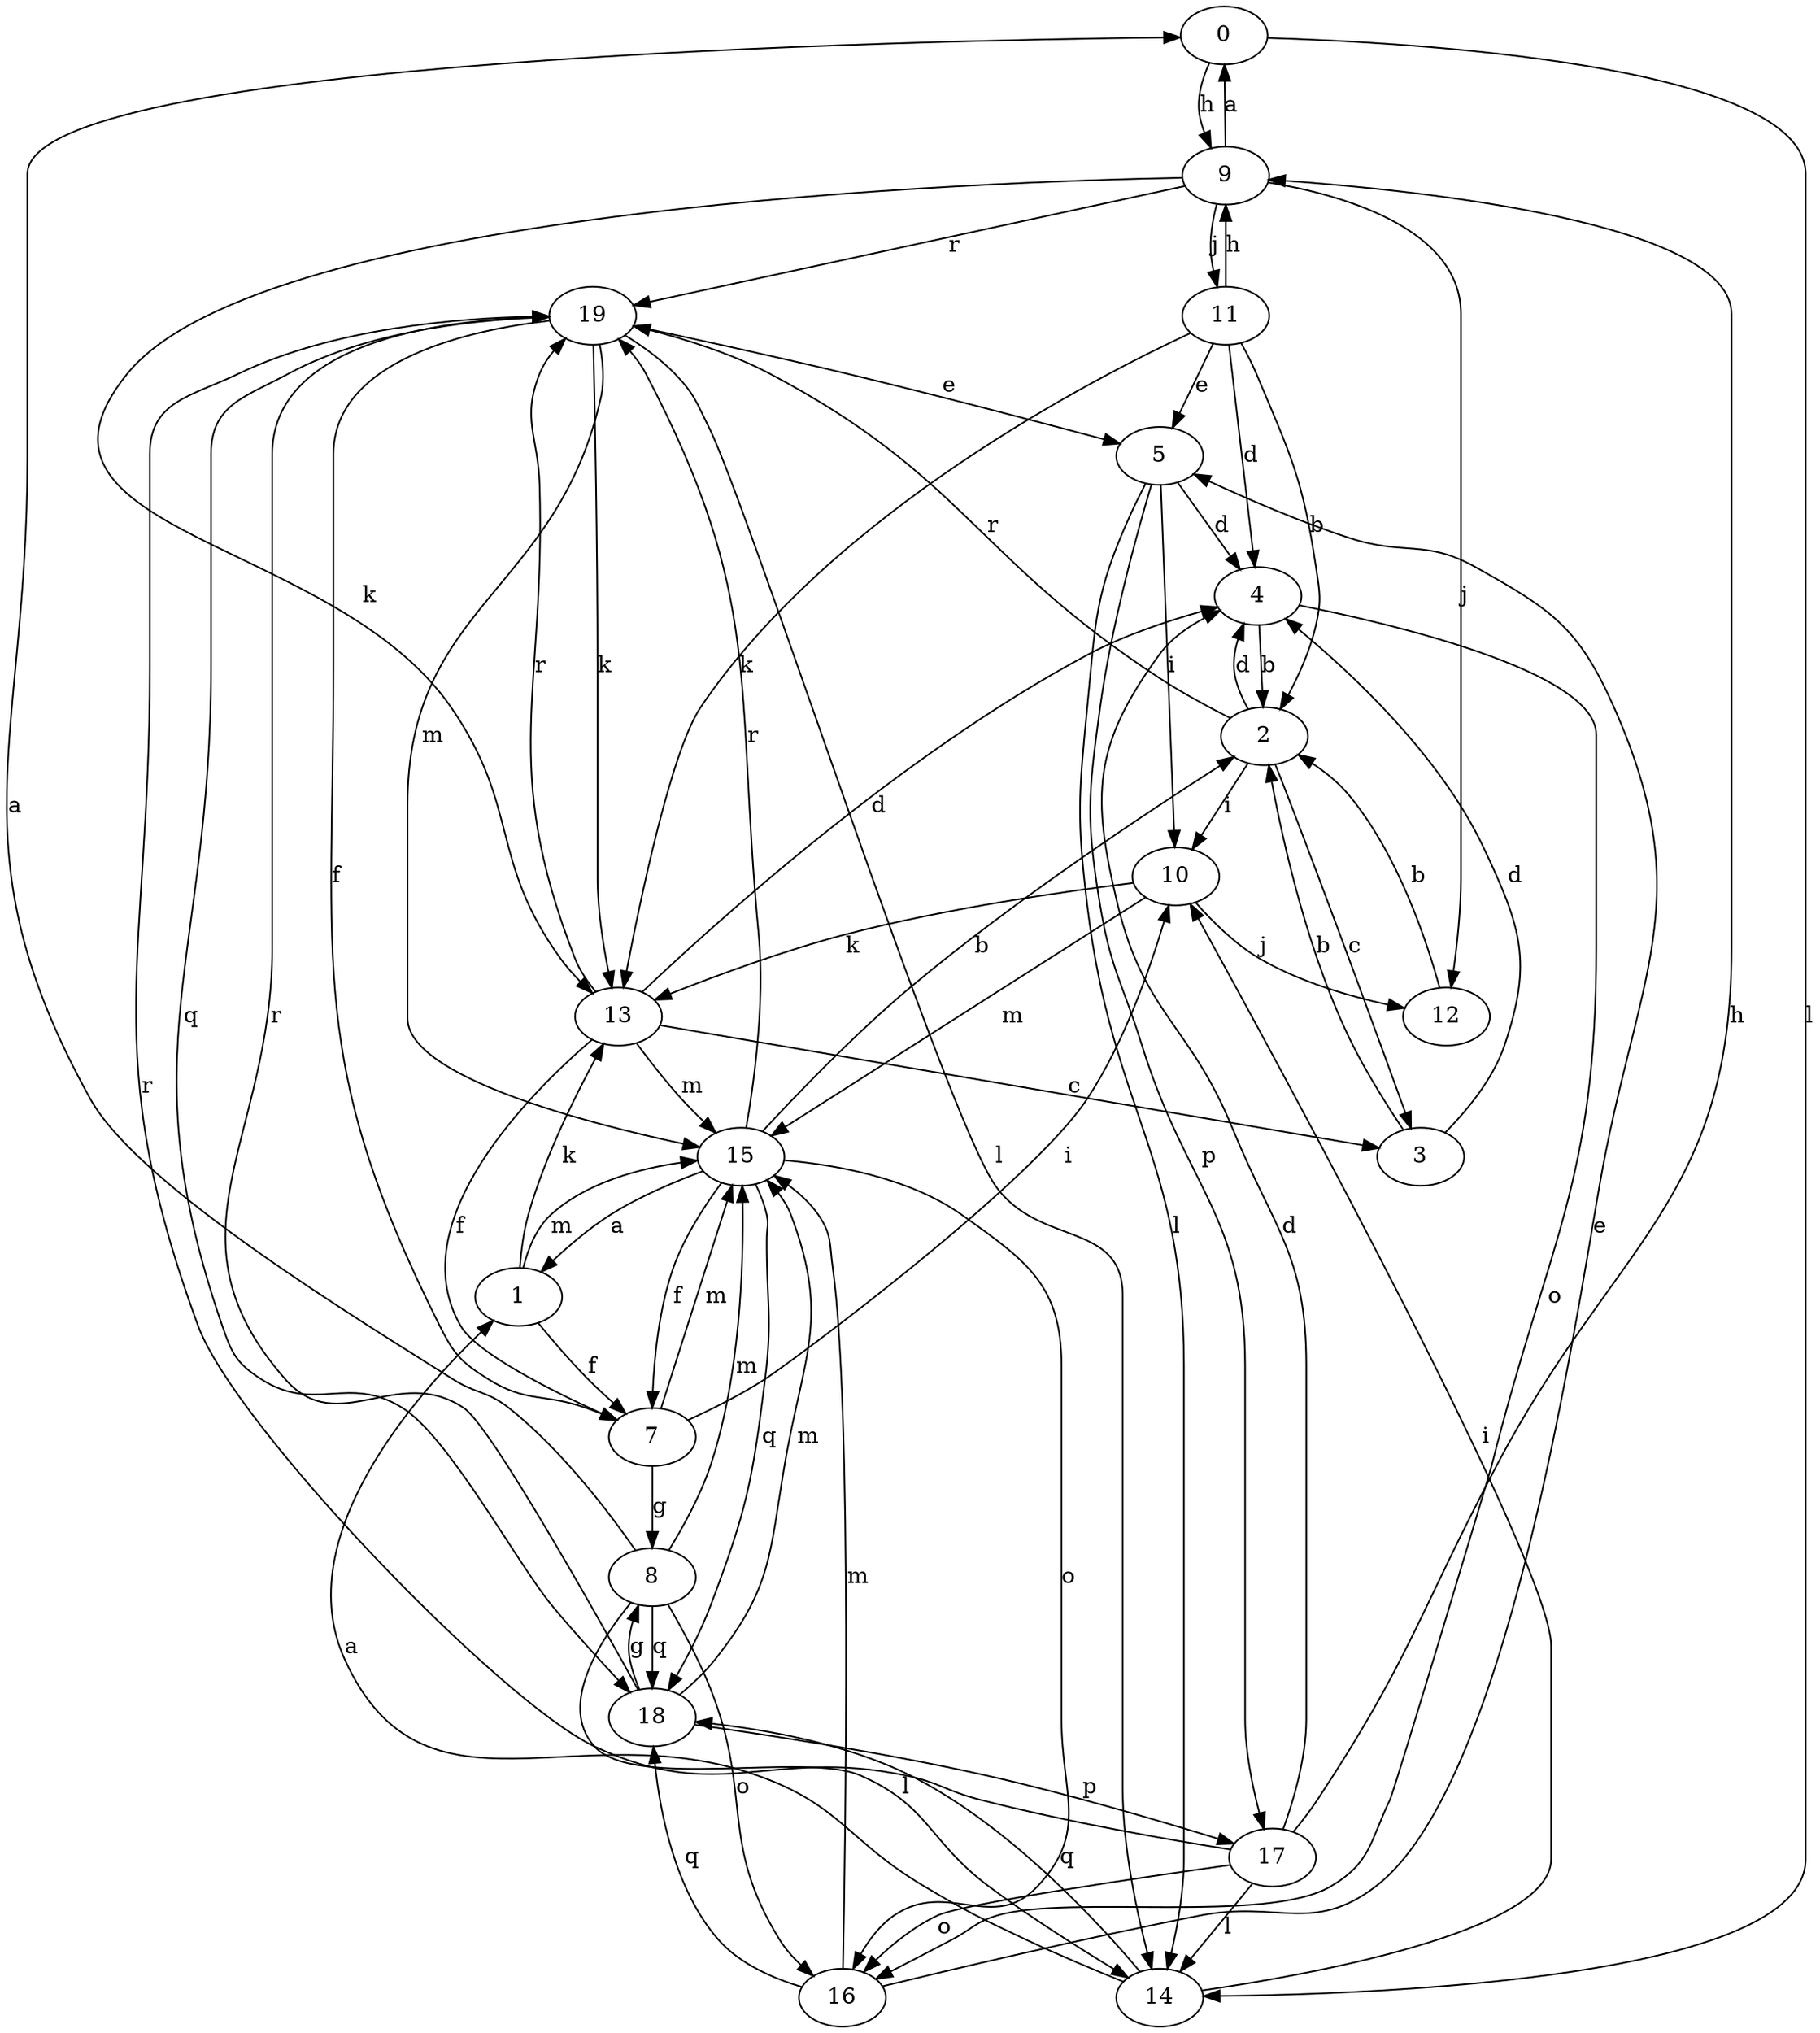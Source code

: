 strict digraph  {
0;
1;
2;
3;
4;
5;
7;
8;
9;
10;
11;
12;
13;
14;
15;
16;
17;
18;
19;
0 -> 9  [label=h];
0 -> 14  [label=l];
1 -> 7  [label=f];
1 -> 13  [label=k];
1 -> 15  [label=m];
2 -> 3  [label=c];
2 -> 4  [label=d];
2 -> 10  [label=i];
2 -> 19  [label=r];
3 -> 2  [label=b];
3 -> 4  [label=d];
4 -> 2  [label=b];
4 -> 16  [label=o];
5 -> 4  [label=d];
5 -> 10  [label=i];
5 -> 14  [label=l];
5 -> 17  [label=p];
7 -> 8  [label=g];
7 -> 10  [label=i];
7 -> 15  [label=m];
8 -> 0  [label=a];
8 -> 14  [label=l];
8 -> 15  [label=m];
8 -> 16  [label=o];
8 -> 18  [label=q];
9 -> 0  [label=a];
9 -> 11  [label=j];
9 -> 12  [label=j];
9 -> 13  [label=k];
9 -> 19  [label=r];
10 -> 12  [label=j];
10 -> 13  [label=k];
10 -> 15  [label=m];
11 -> 2  [label=b];
11 -> 4  [label=d];
11 -> 5  [label=e];
11 -> 9  [label=h];
11 -> 13  [label=k];
12 -> 2  [label=b];
13 -> 3  [label=c];
13 -> 4  [label=d];
13 -> 7  [label=f];
13 -> 15  [label=m];
13 -> 19  [label=r];
14 -> 1  [label=a];
14 -> 10  [label=i];
14 -> 18  [label=q];
15 -> 1  [label=a];
15 -> 2  [label=b];
15 -> 7  [label=f];
15 -> 16  [label=o];
15 -> 18  [label=q];
15 -> 19  [label=r];
16 -> 5  [label=e];
16 -> 15  [label=m];
16 -> 18  [label=q];
17 -> 4  [label=d];
17 -> 9  [label=h];
17 -> 14  [label=l];
17 -> 16  [label=o];
17 -> 19  [label=r];
18 -> 8  [label=g];
18 -> 15  [label=m];
18 -> 17  [label=p];
18 -> 19  [label=r];
19 -> 5  [label=e];
19 -> 7  [label=f];
19 -> 13  [label=k];
19 -> 14  [label=l];
19 -> 15  [label=m];
19 -> 18  [label=q];
}
